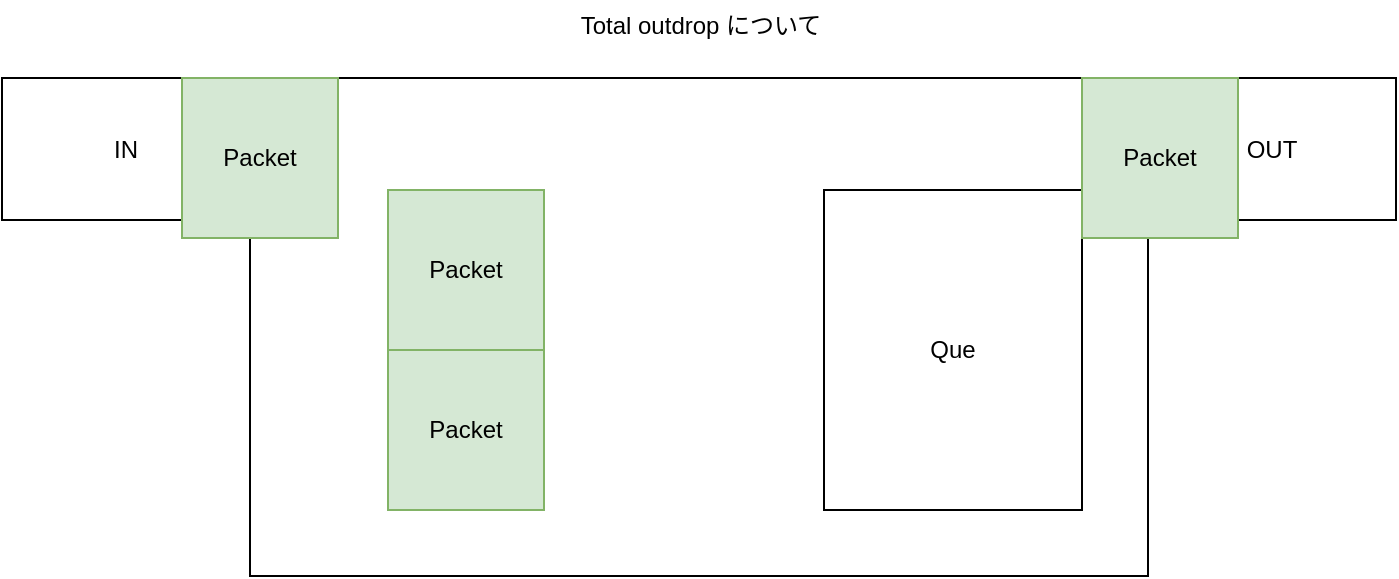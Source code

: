 <mxfile version="21.6.5" type="github">
  <diagram name="ページ1" id="5YMvcwKHLr_hJrbheGe3">
    <mxGraphModel dx="840" dy="1165" grid="0" gridSize="10" guides="1" tooltips="1" connect="1" arrows="1" fold="1" page="1" pageScale="1" pageWidth="827" pageHeight="1169" math="0" shadow="0">
      <root>
        <mxCell id="0" />
        <mxCell id="1" parent="0" />
        <mxCell id="lo2bIMTGq6hck81unSiq-1" value="" style="rounded=0;whiteSpace=wrap;html=1;" parent="1" vertex="1">
          <mxGeometry x="165" y="155" width="449" height="249" as="geometry" />
        </mxCell>
        <mxCell id="lo2bIMTGq6hck81unSiq-2" value="OUT" style="rounded=0;whiteSpace=wrap;html=1;" parent="1" vertex="1">
          <mxGeometry x="614" y="155" width="124" height="71" as="geometry" />
        </mxCell>
        <mxCell id="lo2bIMTGq6hck81unSiq-3" value="Packet" style="whiteSpace=wrap;html=1;fillColor=#d5e8d4;strokeColor=#82b366;" parent="1" vertex="1">
          <mxGeometry x="234" y="291" width="78" height="80" as="geometry" />
        </mxCell>
        <mxCell id="lo2bIMTGq6hck81unSiq-4" value="Que" style="whiteSpace=wrap;html=1;" parent="1" vertex="1">
          <mxGeometry x="452" y="211" width="129" height="160" as="geometry" />
        </mxCell>
        <mxCell id="lo2bIMTGq6hck81unSiq-6" value="Total outdrop について" style="text;html=1;align=center;verticalAlign=middle;resizable=0;points=[];autosize=1;strokeColor=none;fillColor=none;" parent="1" vertex="1">
          <mxGeometry x="320" y="116" width="139" height="26" as="geometry" />
        </mxCell>
        <mxCell id="lo2bIMTGq6hck81unSiq-8" value="IN" style="rounded=0;whiteSpace=wrap;html=1;" parent="1" vertex="1">
          <mxGeometry x="41" y="155" width="124" height="71" as="geometry" />
        </mxCell>
        <mxCell id="lo2bIMTGq6hck81unSiq-9" value="Packet" style="whiteSpace=wrap;html=1;fillColor=#d5e8d4;strokeColor=#82b366;" parent="1" vertex="1">
          <mxGeometry x="581" y="155" width="78" height="80" as="geometry" />
        </mxCell>
        <mxCell id="lo2bIMTGq6hck81unSiq-10" value="Packet" style="whiteSpace=wrap;html=1;fillColor=#d5e8d4;strokeColor=#82b366;" parent="1" vertex="1">
          <mxGeometry x="234" y="211" width="78" height="80" as="geometry" />
        </mxCell>
        <mxCell id="NIk1nC7qE0hckVJe5Dj5-1" value="Packet" style="whiteSpace=wrap;html=1;fillColor=#d5e8d4;strokeColor=#82b366;" vertex="1" parent="1">
          <mxGeometry x="131" y="155" width="78" height="80" as="geometry" />
        </mxCell>
      </root>
    </mxGraphModel>
  </diagram>
</mxfile>

